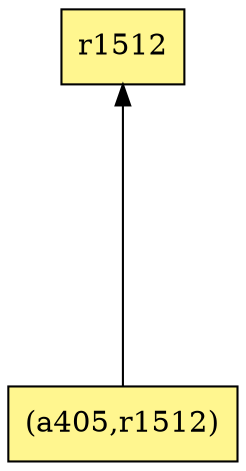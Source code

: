 digraph G {
rankdir=BT;ranksep="2.0";
"r1512" [shape=record,fillcolor=khaki1,style=filled,label="{r1512}"];
"(a405,r1512)" [shape=record,fillcolor=khaki1,style=filled,label="{(a405,r1512)}"];
"(a405,r1512)" -> "r1512"
}